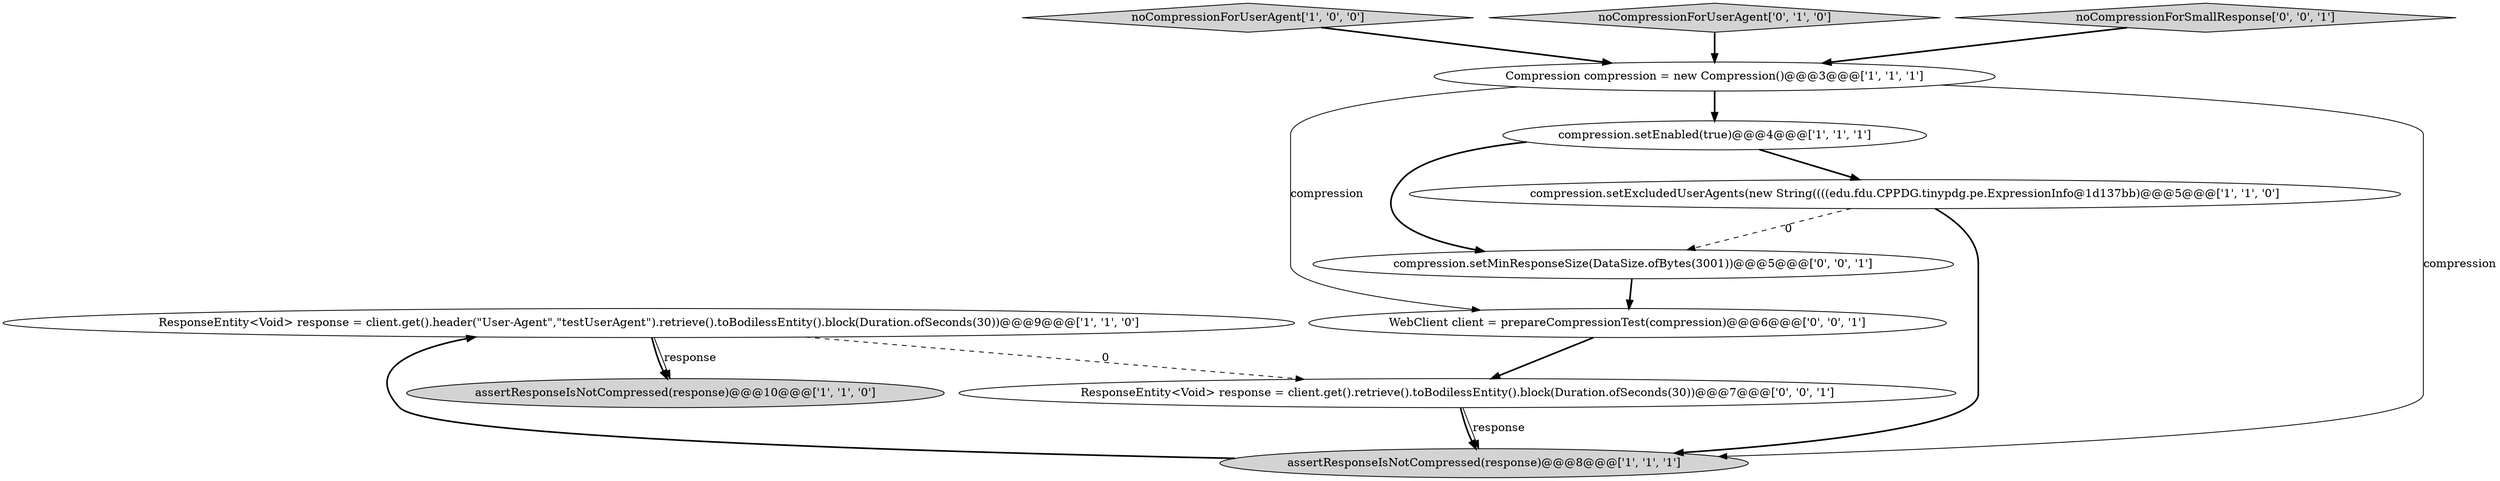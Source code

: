 digraph {
6 [style = filled, label = "assertResponseIsNotCompressed(response)@@@10@@@['1', '1', '0']", fillcolor = lightgray, shape = ellipse image = "AAA0AAABBB1BBB"];
4 [style = filled, label = "compression.setEnabled(true)@@@4@@@['1', '1', '1']", fillcolor = white, shape = ellipse image = "AAA0AAABBB1BBB"];
2 [style = filled, label = "assertResponseIsNotCompressed(response)@@@8@@@['1', '1', '1']", fillcolor = lightgray, shape = ellipse image = "AAA0AAABBB1BBB"];
1 [style = filled, label = "ResponseEntity<Void> response = client.get().header(\"User-Agent\",\"testUserAgent\").retrieve().toBodilessEntity().block(Duration.ofSeconds(30))@@@9@@@['1', '1', '0']", fillcolor = white, shape = ellipse image = "AAA0AAABBB1BBB"];
0 [style = filled, label = "noCompressionForUserAgent['1', '0', '0']", fillcolor = lightgray, shape = diamond image = "AAA0AAABBB1BBB"];
5 [style = filled, label = "compression.setExcludedUserAgents(new String((((edu.fdu.CPPDG.tinypdg.pe.ExpressionInfo@1d137bb)@@@5@@@['1', '1', '0']", fillcolor = white, shape = ellipse image = "AAA0AAABBB1BBB"];
8 [style = filled, label = "compression.setMinResponseSize(DataSize.ofBytes(3001))@@@5@@@['0', '0', '1']", fillcolor = white, shape = ellipse image = "AAA0AAABBB3BBB"];
7 [style = filled, label = "noCompressionForUserAgent['0', '1', '0']", fillcolor = lightgray, shape = diamond image = "AAA0AAABBB2BBB"];
11 [style = filled, label = "ResponseEntity<Void> response = client.get().retrieve().toBodilessEntity().block(Duration.ofSeconds(30))@@@7@@@['0', '0', '1']", fillcolor = white, shape = ellipse image = "AAA0AAABBB3BBB"];
9 [style = filled, label = "WebClient client = prepareCompressionTest(compression)@@@6@@@['0', '0', '1']", fillcolor = white, shape = ellipse image = "AAA0AAABBB3BBB"];
3 [style = filled, label = "Compression compression = new Compression()@@@3@@@['1', '1', '1']", fillcolor = white, shape = ellipse image = "AAA0AAABBB1BBB"];
10 [style = filled, label = "noCompressionForSmallResponse['0', '0', '1']", fillcolor = lightgray, shape = diamond image = "AAA0AAABBB3BBB"];
5->2 [style = bold, label=""];
4->5 [style = bold, label=""];
5->8 [style = dashed, label="0"];
3->9 [style = solid, label="compression"];
1->6 [style = solid, label="response"];
4->8 [style = bold, label=""];
0->3 [style = bold, label=""];
8->9 [style = bold, label=""];
9->11 [style = bold, label=""];
11->2 [style = solid, label="response"];
1->11 [style = dashed, label="0"];
1->6 [style = bold, label=""];
2->1 [style = bold, label=""];
3->4 [style = bold, label=""];
3->2 [style = solid, label="compression"];
11->2 [style = bold, label=""];
10->3 [style = bold, label=""];
7->3 [style = bold, label=""];
}
